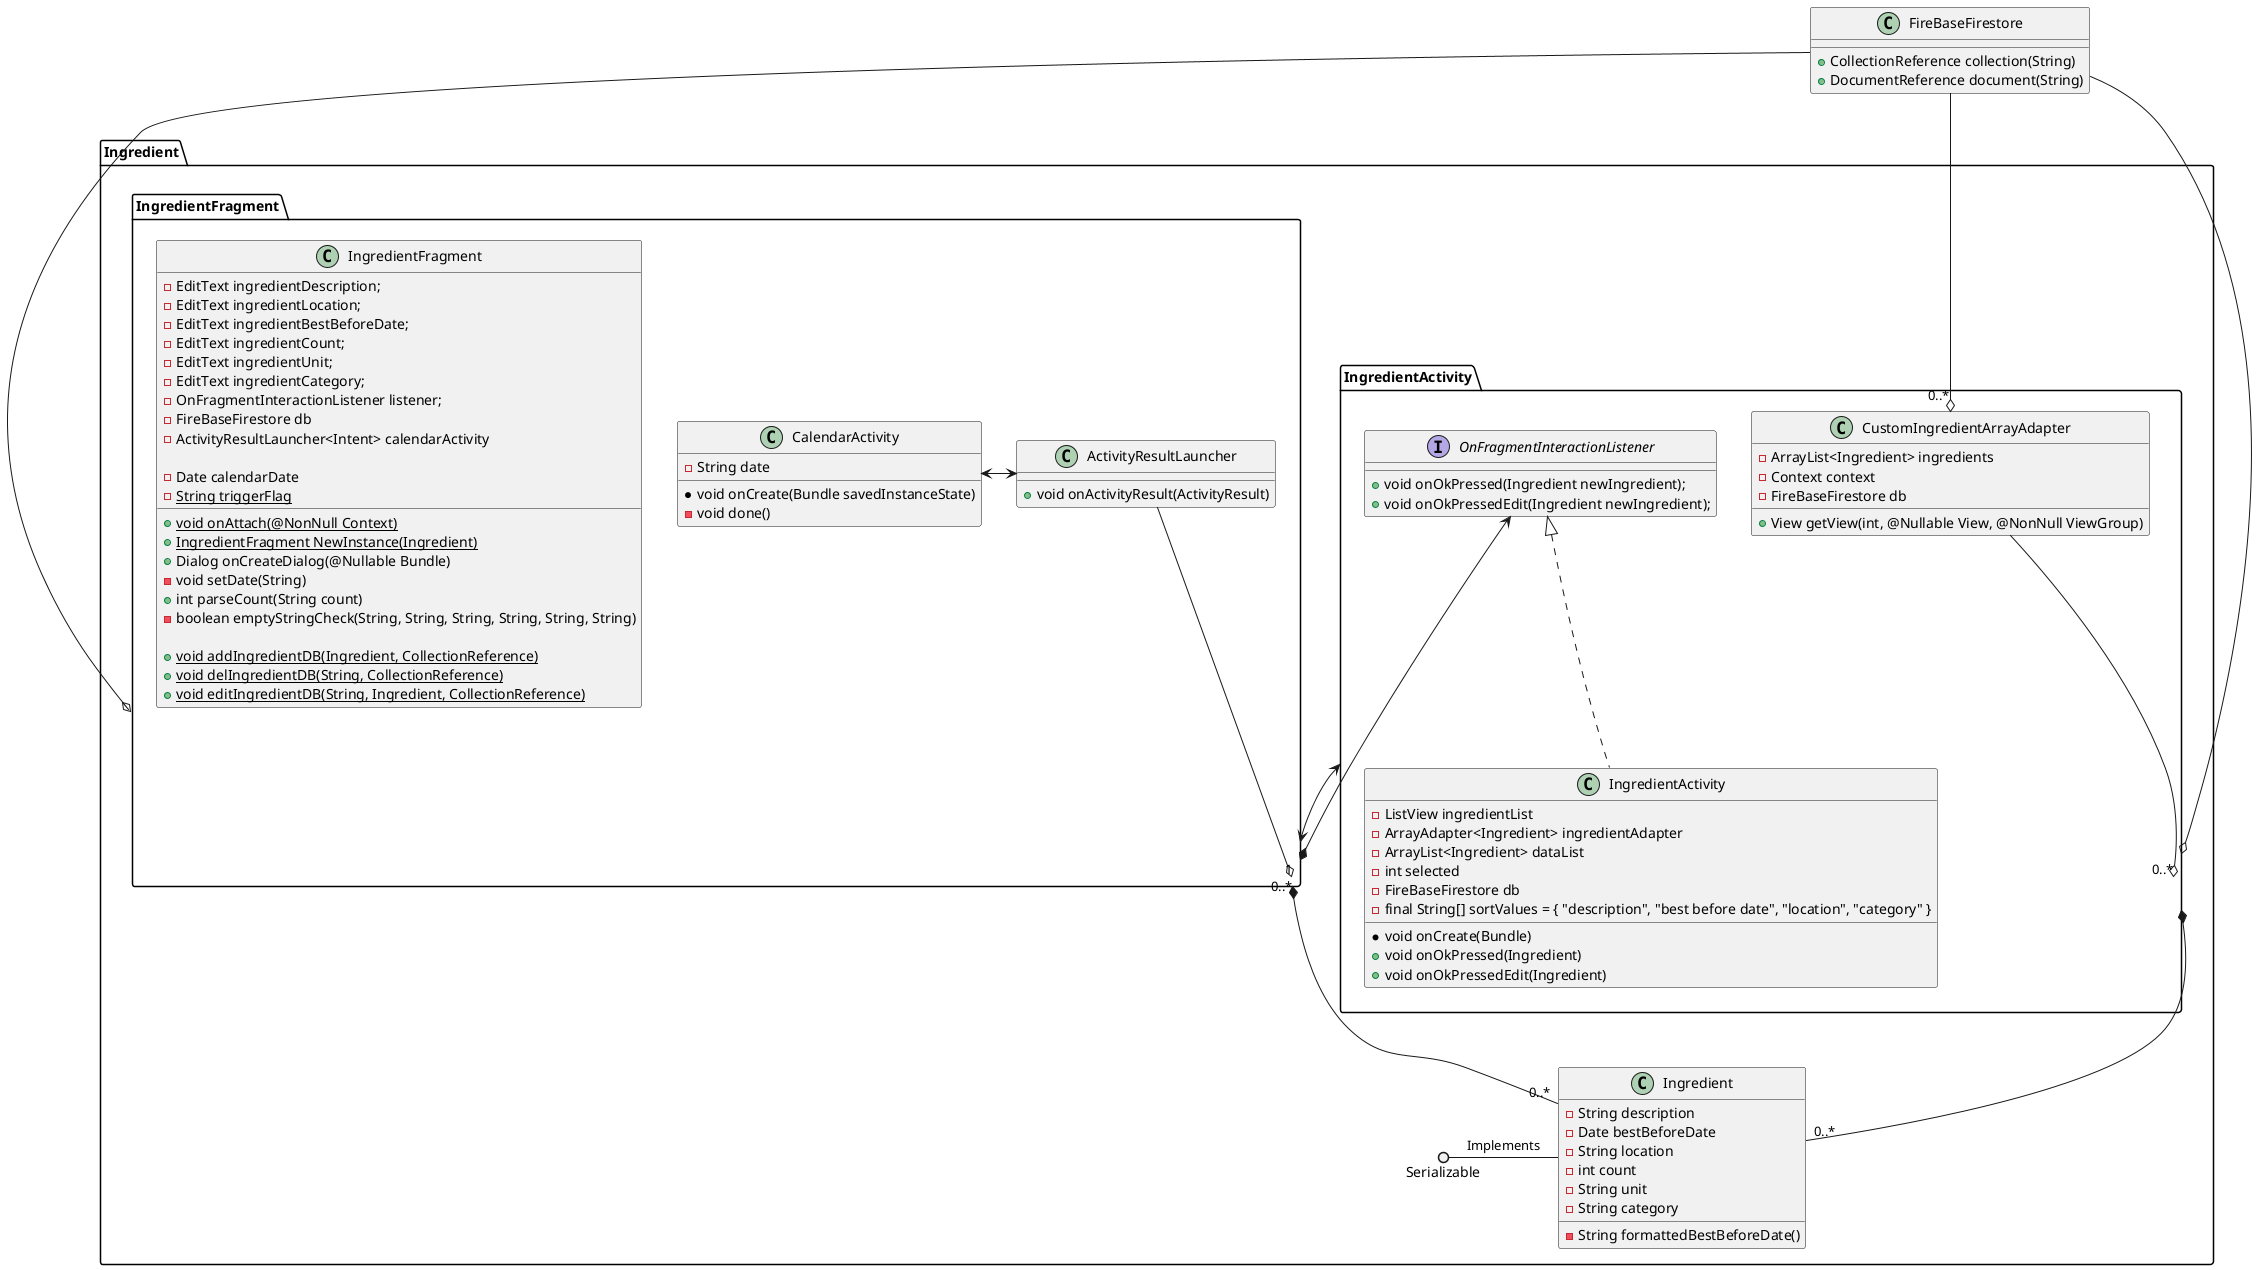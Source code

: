 @startuml
'https://plantuml.com/class-diagram

class FireBaseFirestore
{
    +CollectionReference collection(String)
    +DocumentReference document(String)
}

package Ingredient
{
    class Ingredient
    {
        -String description
        -Date bestBeforeDate
        -String location
        -int count
        -String unit
        -String category

        -String formattedBestBeforeDate()
    }
    package IngredientFragment
    {
        class ActivityResultLauncher
        {
            +void onActivityResult(ActivityResult)
        }
        class CalendarActivity
        {
            - String date
            * void onCreate(Bundle savedInstanceState)
            - void done()
        }
        class IngredientFragment
        {
            -EditText ingredientDescription;
            -EditText ingredientLocation;
            -EditText ingredientBestBeforeDate;
            -EditText ingredientCount;
            -EditText ingredientUnit;
            -EditText ingredientCategory;
            -OnFragmentInteractionListener listener;
            -FireBaseFirestore db
            -ActivityResultLauncher<Intent> calendarActivity

            - Date calendarDate
            - {static} String triggerFlag

            + {static} void onAttach(@NonNull Context)
            + {static} IngredientFragment NewInstance(Ingredient)
            + Dialog onCreateDialog(@Nullable Bundle)
            - void setDate(String)
            + int parseCount(String count)
            - boolean emptyStringCheck(String, String, String, String, String, String)

            + {static}void addIngredientDB(Ingredient, CollectionReference)
            + {static}void delIngredientDB(String, CollectionReference)
            + {static}void editIngredientDB(String, Ingredient, CollectionReference)
        }
    }
    package IngredientActivity
    {
        interface OnFragmentInteractionListener
        {
            +void onOkPressed(Ingredient newIngredient);
            +void onOkPressedEdit(Ingredient newIngredient);
        }
        class CustomIngredientArrayAdapter
        {
            - ArrayList<Ingredient> ingredients
            - Context context
            - FireBaseFirestore db

            + View getView(int, @Nullable View, @NonNull ViewGroup)
        }
        class IngredientActivity implements OnFragmentInteractionListener
        {
            -ListView ingredientList
            -ArrayAdapter<Ingredient> ingredientAdapter
            -ArrayList<Ingredient> dataList
            -int selected
            -FireBaseFirestore db
            -final String[] sortValues = { "description", "best before date", "location", "category" }

            *void onCreate(Bundle)
            +void onOkPressed(Ingredient)
            +void onOkPressedEdit(Ingredient)
        }

    }
    Serializable ()- Ingredient : Implements

    IngredientActivity  *--   "0..*" Ingredient
    IngredientFragment  *--   "0..*" Ingredient
    CustomIngredientArrayAdapter --o IngredientActivity

    FireBaseFirestore --o "0..*" IngredientActivity
    FireBaseFirestore --o "0..*" CustomIngredientArrayAdapter
    FireBaseFirestore --o "0..*" IngredientFragment

    OnFragmentInteractionListener <-* IngredientFragment
    IngredientActivity <-> IngredientFragment
    CalendarActivity <-> ActivityResultLauncher
    ActivityResultLauncher --o "1" IngredientFragment
}
@enduml
